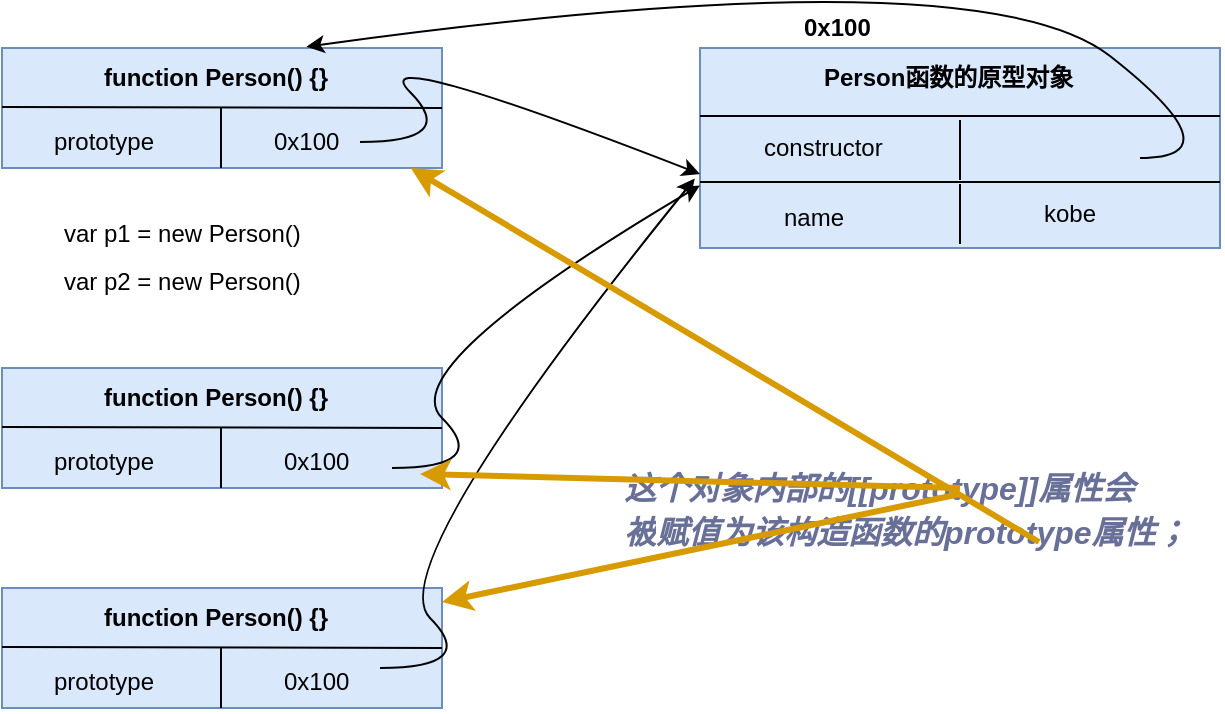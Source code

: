 <mxfile version="12.2.4" pages="1"><diagram id="_2ngKXL_9FwdnRz9lxDf" name="Page-1"><mxGraphModel dx="807" dy="592" grid="1" gridSize="10" guides="1" tooltips="1" connect="1" arrows="1" fold="1" page="1" pageScale="1" pageWidth="827" pageHeight="1169" math="0" shadow="0"><root><mxCell id="0"/><mxCell id="1" parent="0"/><mxCell id="2" value="" style="rounded=0;whiteSpace=wrap;html=1;fillColor=#dae8fc;strokeColor=#6c8ebf;" parent="1" vertex="1"><mxGeometry x="41" y="87" width="220" height="60" as="geometry"/></mxCell><mxCell id="3" value="" style="endArrow=none;html=1;entryX=1;entryY=0.5;entryDx=0;entryDy=0;" parent="1" target="2" edge="1"><mxGeometry width="50" height="50" relative="1" as="geometry"><mxPoint x="41" y="116.5" as="sourcePoint"/><mxPoint x="161" y="116.5" as="targetPoint"/></mxGeometry></mxCell><mxCell id="4" value="&lt;b&gt;function Person() {}&lt;/b&gt;" style="text;html=1;resizable=0;points=[];autosize=1;align=left;verticalAlign=top;spacingTop=-4;" parent="1" vertex="1"><mxGeometry x="90" y="92" width="130" height="20" as="geometry"/></mxCell><mxCell id="5" value="prototype" style="text;html=1;resizable=0;points=[];autosize=1;align=left;verticalAlign=top;spacingTop=-4;" parent="1" vertex="1"><mxGeometry x="65" y="124" width="70" height="20" as="geometry"/></mxCell><mxCell id="6" value="" style="endArrow=none;html=1;" parent="1" edge="1"><mxGeometry width="50" height="50" relative="1" as="geometry"><mxPoint x="150.5" y="147" as="sourcePoint"/><mxPoint x="150.5" y="117" as="targetPoint"/></mxGeometry></mxCell><mxCell id="8" value="" style="rounded=0;whiteSpace=wrap;html=1;fillColor=#dae8fc;strokeColor=#6c8ebf;" parent="1" vertex="1"><mxGeometry x="41" y="247" width="220" height="60" as="geometry"/></mxCell><mxCell id="9" value="" style="endArrow=none;html=1;entryX=1;entryY=0.5;entryDx=0;entryDy=0;" parent="1" target="8" edge="1"><mxGeometry width="50" height="50" relative="1" as="geometry"><mxPoint x="41" y="276.5" as="sourcePoint"/><mxPoint x="161" y="276.5" as="targetPoint"/></mxGeometry></mxCell><mxCell id="10" value="&lt;b&gt;function Person() {}&lt;/b&gt;" style="text;html=1;resizable=0;points=[];autosize=1;align=left;verticalAlign=top;spacingTop=-4;" parent="1" vertex="1"><mxGeometry x="90" y="252" width="130" height="20" as="geometry"/></mxCell><mxCell id="11" value="prototype" style="text;html=1;resizable=0;points=[];autosize=1;align=left;verticalAlign=top;spacingTop=-4;" parent="1" vertex="1"><mxGeometry x="65" y="284" width="70" height="20" as="geometry"/></mxCell><mxCell id="12" value="" style="endArrow=none;html=1;" parent="1" edge="1"><mxGeometry width="50" height="50" relative="1" as="geometry"><mxPoint x="150.5" y="307" as="sourcePoint"/><mxPoint x="150.5" y="277" as="targetPoint"/></mxGeometry></mxCell><mxCell id="13" value="" style="rounded=0;whiteSpace=wrap;html=1;fillColor=#dae8fc;strokeColor=#6c8ebf;" parent="1" vertex="1"><mxGeometry x="41" y="357" width="220" height="60" as="geometry"/></mxCell><mxCell id="14" value="" style="endArrow=none;html=1;entryX=1;entryY=0.5;entryDx=0;entryDy=0;" parent="1" target="13" edge="1"><mxGeometry width="50" height="50" relative="1" as="geometry"><mxPoint x="41" y="386.5" as="sourcePoint"/><mxPoint x="161" y="386.5" as="targetPoint"/></mxGeometry></mxCell><mxCell id="15" value="&lt;b&gt;function Person() {}&lt;/b&gt;" style="text;html=1;resizable=0;points=[];autosize=1;align=left;verticalAlign=top;spacingTop=-4;" parent="1" vertex="1"><mxGeometry x="90" y="362" width="130" height="20" as="geometry"/></mxCell><mxCell id="16" value="prototype" style="text;html=1;resizable=0;points=[];autosize=1;align=left;verticalAlign=top;spacingTop=-4;" parent="1" vertex="1"><mxGeometry x="65" y="394" width="70" height="20" as="geometry"/></mxCell><mxCell id="17" value="" style="endArrow=none;html=1;" parent="1" edge="1"><mxGeometry width="50" height="50" relative="1" as="geometry"><mxPoint x="150.5" y="417" as="sourcePoint"/><mxPoint x="150.5" y="387" as="targetPoint"/></mxGeometry></mxCell><mxCell id="18" value="var p1 = new Person()" style="text;html=1;resizable=0;points=[];autosize=1;align=left;verticalAlign=top;spacingTop=-4;" parent="1" vertex="1"><mxGeometry x="70" y="170" width="130" height="20" as="geometry"/></mxCell><mxCell id="19" value="var p2 = new Person()" style="text;html=1;resizable=0;points=[];autosize=1;align=left;verticalAlign=top;spacingTop=-4;" parent="1" vertex="1"><mxGeometry x="70" y="194" width="130" height="20" as="geometry"/></mxCell><mxCell id="20" value="" style="rounded=0;whiteSpace=wrap;html=1;fillColor=#dae8fc;strokeColor=#6c8ebf;" parent="1" vertex="1"><mxGeometry x="390" y="87" width="260" height="100" as="geometry"/></mxCell><mxCell id="21" value="" style="endArrow=none;html=1;" parent="1" edge="1"><mxGeometry width="50" height="50" relative="1" as="geometry"><mxPoint x="390" y="121" as="sourcePoint"/><mxPoint x="650" y="121" as="targetPoint"/></mxGeometry></mxCell><mxCell id="22" value="" style="endArrow=none;html=1;" parent="1" edge="1"><mxGeometry width="50" height="50" relative="1" as="geometry"><mxPoint x="390" y="154" as="sourcePoint"/><mxPoint x="650" y="154" as="targetPoint"/></mxGeometry></mxCell><mxCell id="23" value="&lt;b&gt;Person函数的原型对象&lt;/b&gt;" style="text;html=1;resizable=0;points=[];autosize=1;align=left;verticalAlign=top;spacingTop=-4;" parent="1" vertex="1"><mxGeometry x="450" y="92" width="140" height="20" as="geometry"/></mxCell><mxCell id="24" value="constructor" style="text;html=1;resizable=0;points=[];autosize=1;align=left;verticalAlign=top;spacingTop=-4;" parent="1" vertex="1"><mxGeometry x="420" y="127" width="70" height="20" as="geometry"/></mxCell><mxCell id="25" value="" style="endArrow=none;html=1;" parent="1" edge="1"><mxGeometry width="50" height="50" relative="1" as="geometry"><mxPoint x="520" y="153" as="sourcePoint"/><mxPoint x="520" y="123" as="targetPoint"/></mxGeometry></mxCell><mxCell id="26" value="" style="endArrow=none;html=1;" parent="1" edge="1"><mxGeometry width="50" height="50" relative="1" as="geometry"><mxPoint x="520" y="185" as="sourcePoint"/><mxPoint x="520" y="155" as="targetPoint"/></mxGeometry></mxCell><mxCell id="27" value="name" style="text;html=1;resizable=0;points=[];autosize=1;align=left;verticalAlign=top;spacingTop=-4;" parent="1" vertex="1"><mxGeometry x="430" y="162" width="50" height="20" as="geometry"/></mxCell><mxCell id="28" value="kobe" style="text;html=1;resizable=0;points=[];autosize=1;align=left;verticalAlign=top;spacingTop=-4;" parent="1" vertex="1"><mxGeometry x="560" y="160" width="40" height="20" as="geometry"/></mxCell><mxCell id="29" value="" style="curved=1;endArrow=classic;html=1;entryX=-0.01;entryY=0.653;entryDx=0;entryDy=0;entryPerimeter=0;" parent="1" target="20" edge="1"><mxGeometry width="50" height="50" relative="1" as="geometry"><mxPoint x="230" y="397" as="sourcePoint"/><mxPoint x="280" y="347" as="targetPoint"/><Array as="points"><mxPoint x="280" y="397"/><mxPoint x="230" y="347"/></Array></mxGeometry></mxCell><mxCell id="30" value="" style="curved=1;endArrow=classic;html=1;" parent="1" edge="1"><mxGeometry width="50" height="50" relative="1" as="geometry"><mxPoint x="220" y="134" as="sourcePoint"/><mxPoint x="390" y="150" as="targetPoint"/><Array as="points"><mxPoint x="270" y="134"/><mxPoint x="220" y="84"/></Array></mxGeometry></mxCell><mxCell id="31" value="" style="curved=1;endArrow=classic;html=1;entryX=0;entryY=0.687;entryDx=0;entryDy=0;entryPerimeter=0;" parent="1" target="20" edge="1"><mxGeometry width="50" height="50" relative="1" as="geometry"><mxPoint x="236" y="297" as="sourcePoint"/><mxPoint x="286" y="247" as="targetPoint"/><Array as="points"><mxPoint x="286" y="297"/><mxPoint x="236" y="247"/></Array></mxGeometry></mxCell><mxCell id="32" value="" style="curved=1;endArrow=classic;html=1;entryX=0.692;entryY=-0.011;entryDx=0;entryDy=0;entryPerimeter=0;" parent="1" target="2" edge="1"><mxGeometry width="50" height="50" relative="1" as="geometry"><mxPoint x="610" y="142" as="sourcePoint"/><mxPoint x="380" y="20" as="targetPoint"/><Array as="points"><mxPoint x="660" y="142"/><mxPoint x="530" y="40"/></Array></mxGeometry></mxCell><mxCell id="33" value="&lt;div style=&quot;color: rgb(191 , 199 , 213) ; font-family: &amp;#34;cascadia code&amp;#34; , , &amp;#34;consolas&amp;#34; , &amp;#34;courier new&amp;#34; , monospace , &amp;#34;consolas&amp;#34; , &amp;#34;courier new&amp;#34; , monospace ; font-size: 16px ; line-height: 22px ; white-space: pre&quot;&gt;&lt;span style=&quot;background-color: rgb(255 , 255 , 255)&quot;&gt;&lt;span style=&quot;color: rgb(105 , 112 , 152) ; font-style: italic&quot;&gt;&lt;b&gt;这个对象内部的[[prototype]]属性会&lt;/b&gt;&lt;/span&gt;&lt;/span&gt;&lt;/div&gt;&lt;div style=&quot;color: rgb(191 , 199 , 213) ; font-family: &amp;#34;cascadia code&amp;#34; , , &amp;#34;consolas&amp;#34; , &amp;#34;courier new&amp;#34; , monospace , &amp;#34;consolas&amp;#34; , &amp;#34;courier new&amp;#34; , monospace ; font-size: 16px ; line-height: 22px ; white-space: pre&quot;&gt;&lt;b&gt;&lt;span style=&quot;background-color: rgb(255 , 255 , 255)&quot;&gt;&lt;span style=&quot;color: rgb(105 , 112 , 152) ; font-style: italic&quot;&gt;被&lt;/span&gt;&lt;/span&gt;&lt;span style=&quot;color: rgb(105 , 112 , 152) ; font-style: italic ; background-color: rgb(255 , 255 , 255)&quot;&gt;赋值为该构造函数的prototype属性；&lt;/span&gt;&lt;/b&gt;&lt;/div&gt;" style="text;html=1;resizable=0;points=[];autosize=1;align=left;verticalAlign=top;spacingTop=-4;" parent="1" vertex="1"><mxGeometry x="350" y="294" width="300" height="50" as="geometry"/></mxCell><mxCell id="34" value="" style="endArrow=classic;html=1;strokeWidth=3;fillColor=#ffe6cc;strokeColor=#d79b00;" parent="1" edge="1"><mxGeometry width="50" height="50" relative="1" as="geometry"><mxPoint x="520" y="307" as="sourcePoint"/><mxPoint x="250" y="300" as="targetPoint"/></mxGeometry></mxCell><mxCell id="35" value="" style="endArrow=classic;html=1;strokeWidth=3;fillColor=#ffe6cc;strokeColor=#d79b00;" parent="1" target="13" edge="1"><mxGeometry width="50" height="50" relative="1" as="geometry"><mxPoint x="520" y="310" as="sourcePoint"/><mxPoint x="278" y="510" as="targetPoint"/></mxGeometry></mxCell><mxCell id="36" value="" style="endArrow=classic;html=1;strokeWidth=3;fillColor=#ffe6cc;strokeColor=#d79b00;entryX=0.929;entryY=1;entryDx=0;entryDy=0;entryPerimeter=0;" parent="1" target="2" edge="1"><mxGeometry width="50" height="50" relative="1" as="geometry"><mxPoint x="559.5" y="334" as="sourcePoint"/><mxPoint x="300.5" y="494.046" as="targetPoint"/></mxGeometry></mxCell><mxCell id="38" value="0x100" style="text;html=1;resizable=0;points=[];autosize=1;align=left;verticalAlign=top;spacingTop=-4;" parent="1" vertex="1"><mxGeometry x="180" y="394" width="50" height="20" as="geometry"/></mxCell><mxCell id="39" value="0x100" style="text;html=1;resizable=0;points=[];autosize=1;align=left;verticalAlign=top;spacingTop=-4;" parent="1" vertex="1"><mxGeometry x="180" y="284" width="50" height="20" as="geometry"/></mxCell><mxCell id="40" value="0x100" style="text;html=1;resizable=0;points=[];autosize=1;align=left;verticalAlign=top;spacingTop=-4;" parent="1" vertex="1"><mxGeometry x="175" y="124" width="50" height="20" as="geometry"/></mxCell><mxCell id="41" value="&lt;b&gt;0x100&lt;/b&gt;" style="text;html=1;resizable=0;points=[];autosize=1;align=left;verticalAlign=top;spacingTop=-4;" parent="1" vertex="1"><mxGeometry x="440" y="67" width="50" height="20" as="geometry"/></mxCell></root></mxGraphModel></diagram></mxfile>
